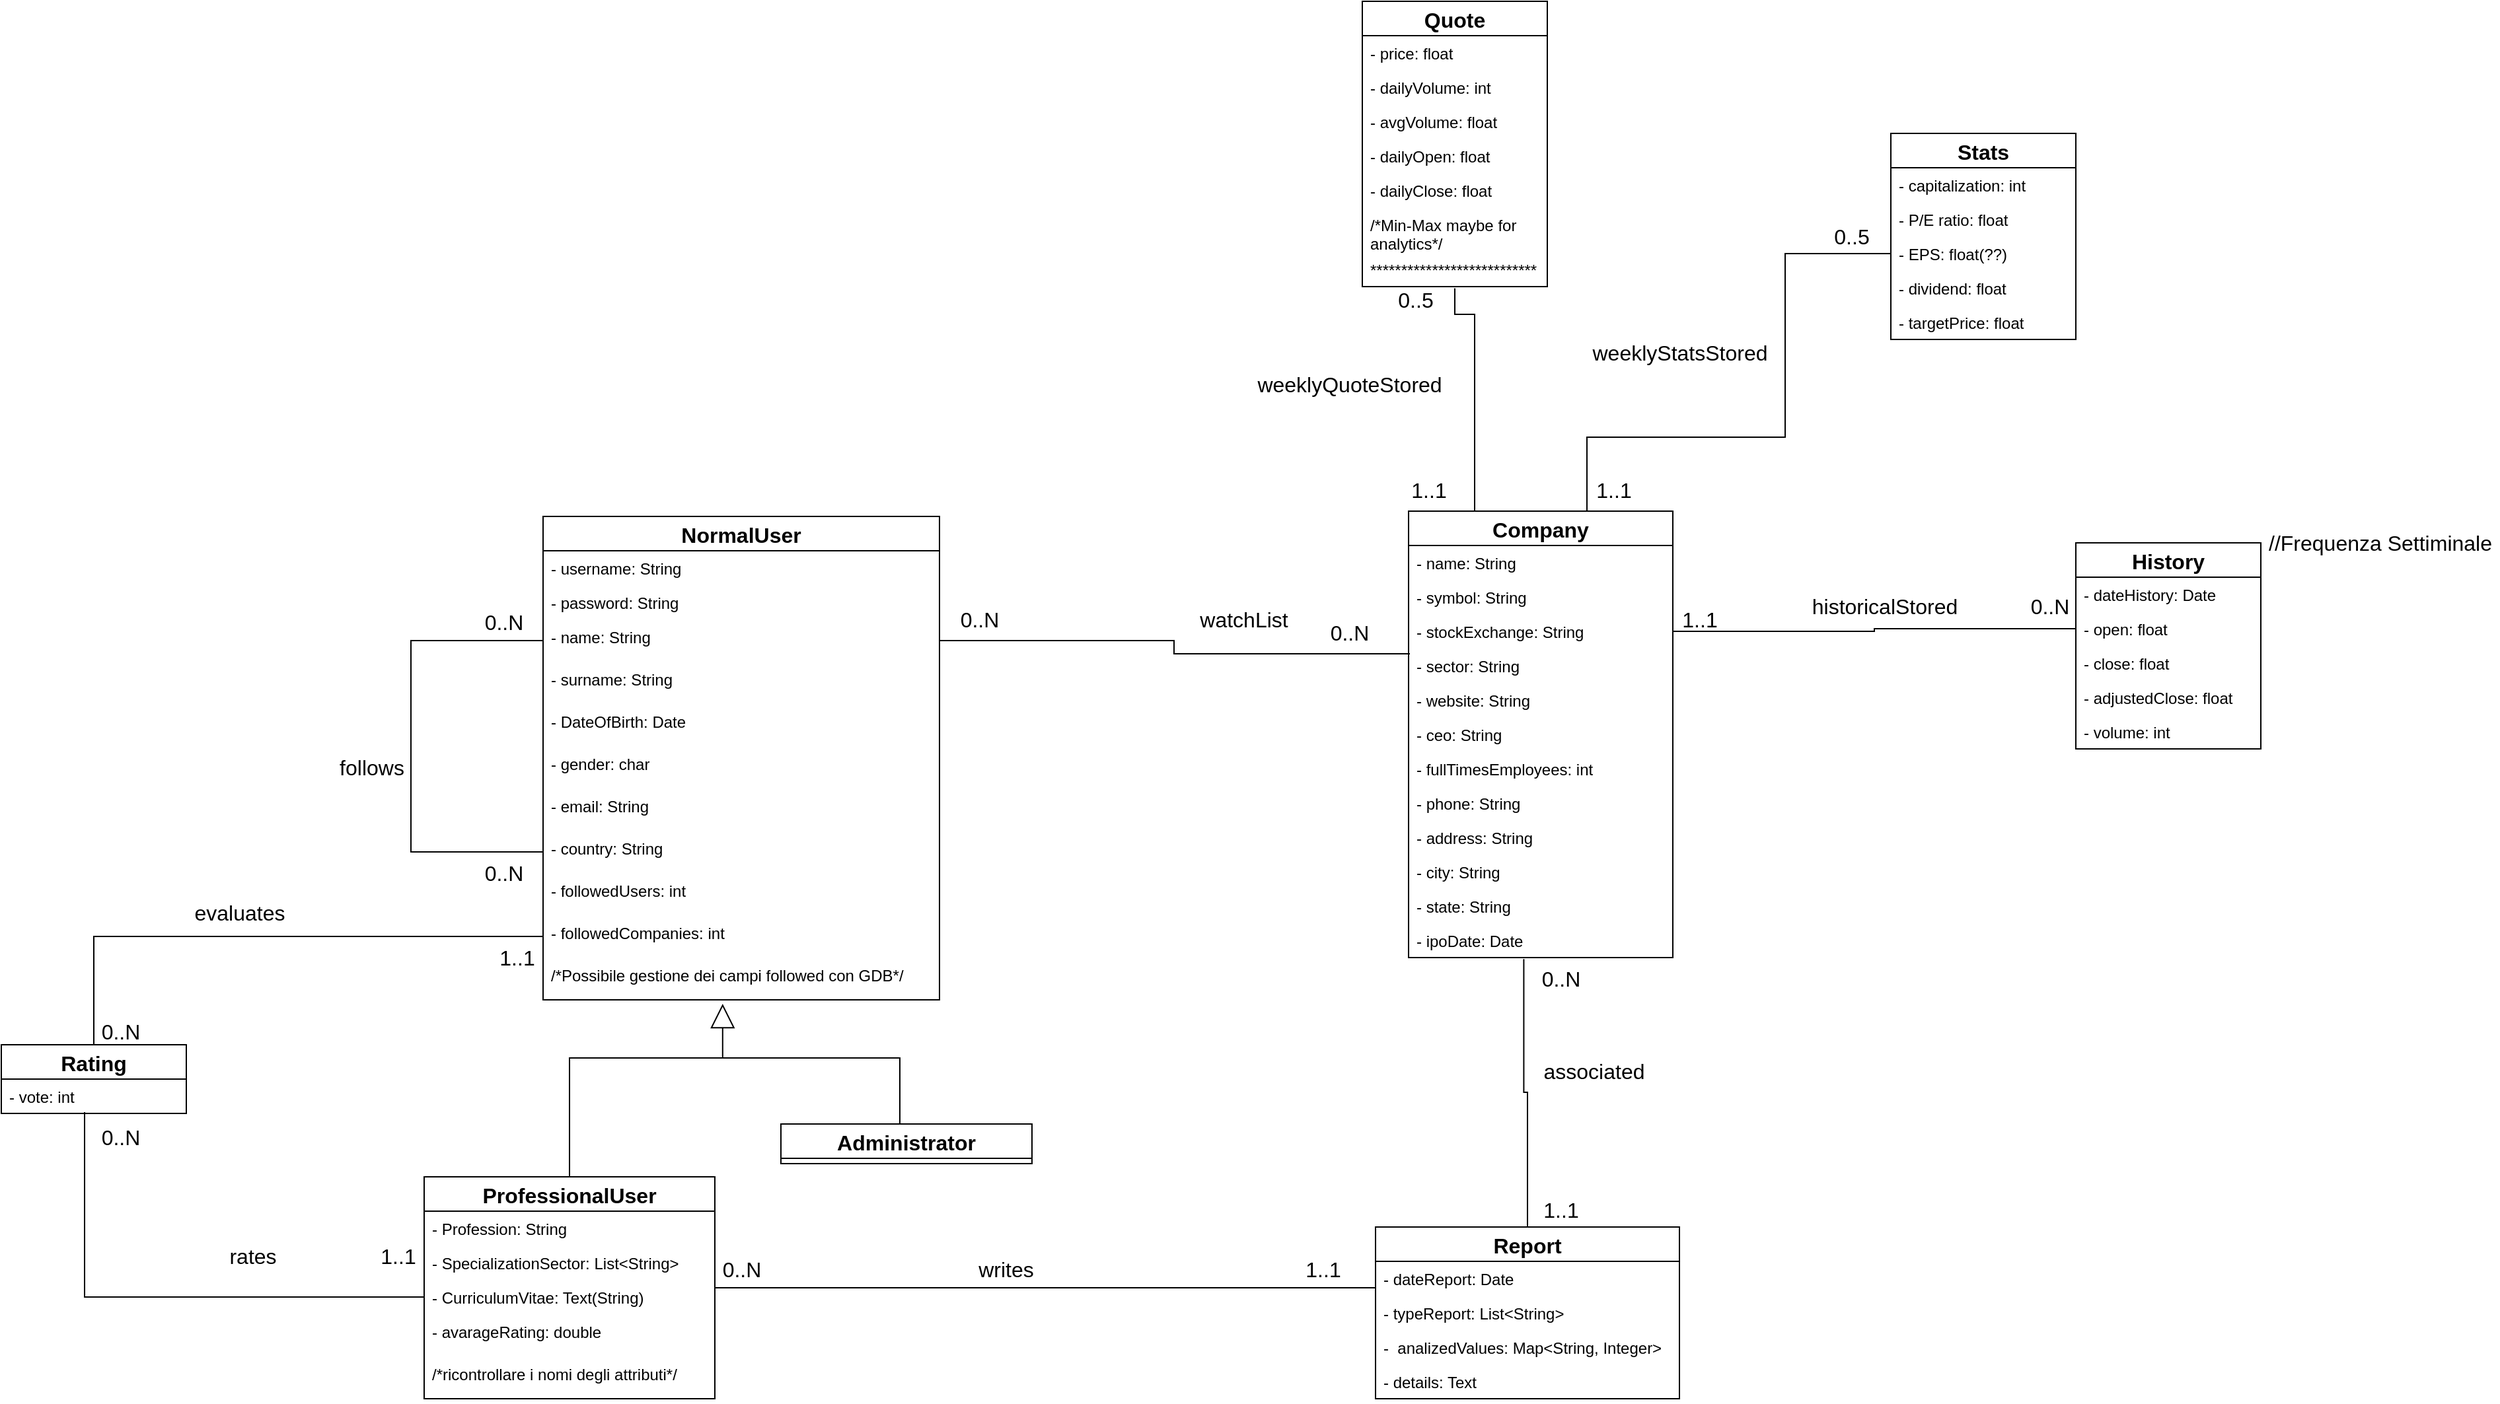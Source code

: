 <mxfile version="14.1.3" type="github">
  <diagram id="AfY26NeNKKnpfJGDGDFY" name="Page-1">
    <mxGraphModel dx="1409" dy="1900" grid="1" gridSize="10" guides="1" tooltips="1" connect="1" arrows="1" fold="1" page="1" pageScale="1" pageWidth="827" pageHeight="1169" math="0" shadow="0">
      <root>
        <mxCell id="0" />
        <mxCell id="1" parent="0" />
        <mxCell id="9K69wm-9-MHkOMZKR88a-1" value="NormalUser" style="swimlane;fontStyle=1;childLayout=stackLayout;horizontal=1;startSize=26;fillColor=none;horizontalStack=0;resizeParent=1;resizeParentMax=0;resizeLast=0;collapsible=1;marginBottom=0;fontSize=16;" parent="1" vertex="1">
          <mxGeometry x="190" y="70" width="300" height="366" as="geometry" />
        </mxCell>
        <mxCell id="9K69wm-9-MHkOMZKR88a-2" value="- username: String" style="text;strokeColor=none;fillColor=none;align=left;verticalAlign=top;spacingLeft=4;spacingRight=4;overflow=hidden;rotatable=0;points=[[0,0.5],[1,0.5]];portConstraint=eastwest;" parent="9K69wm-9-MHkOMZKR88a-1" vertex="1">
          <mxGeometry y="26" width="300" height="26" as="geometry" />
        </mxCell>
        <mxCell id="9K69wm-9-MHkOMZKR88a-3" value="- password: String" style="text;strokeColor=none;fillColor=none;align=left;verticalAlign=top;spacingLeft=4;spacingRight=4;overflow=hidden;rotatable=0;points=[[0,0.5],[1,0.5]];portConstraint=eastwest;" parent="9K69wm-9-MHkOMZKR88a-1" vertex="1">
          <mxGeometry y="52" width="300" height="26" as="geometry" />
        </mxCell>
        <mxCell id="9K69wm-9-MHkOMZKR88a-6" value="- name: String&#xa;" style="text;strokeColor=none;fillColor=none;align=left;verticalAlign=top;spacingLeft=4;spacingRight=4;overflow=hidden;rotatable=0;points=[[0,0.5],[1,0.5]];portConstraint=eastwest;" parent="9K69wm-9-MHkOMZKR88a-1" vertex="1">
          <mxGeometry y="78" width="300" height="32" as="geometry" />
        </mxCell>
        <mxCell id="9K69wm-9-MHkOMZKR88a-5" value="- surname: String&#xa;" style="text;strokeColor=none;fillColor=none;align=left;verticalAlign=top;spacingLeft=4;spacingRight=4;overflow=hidden;rotatable=0;points=[[0,0.5],[1,0.5]];portConstraint=eastwest;" parent="9K69wm-9-MHkOMZKR88a-1" vertex="1">
          <mxGeometry y="110" width="300" height="32" as="geometry" />
        </mxCell>
        <mxCell id="9K69wm-9-MHkOMZKR88a-20" value="- DateOfBirth: Date&#xa;" style="text;strokeColor=none;fillColor=none;align=left;verticalAlign=top;spacingLeft=4;spacingRight=4;overflow=hidden;rotatable=0;points=[[0,0.5],[1,0.5]];portConstraint=eastwest;" parent="9K69wm-9-MHkOMZKR88a-1" vertex="1">
          <mxGeometry y="142" width="300" height="32" as="geometry" />
        </mxCell>
        <mxCell id="9K69wm-9-MHkOMZKR88a-7" value="- gender: char&#xa;" style="text;strokeColor=none;fillColor=none;align=left;verticalAlign=top;spacingLeft=4;spacingRight=4;overflow=hidden;rotatable=0;points=[[0,0.5],[1,0.5]];portConstraint=eastwest;" parent="9K69wm-9-MHkOMZKR88a-1" vertex="1">
          <mxGeometry y="174" width="300" height="32" as="geometry" />
        </mxCell>
        <mxCell id="9K69wm-9-MHkOMZKR88a-8" value="- email: String&#xa;" style="text;strokeColor=none;fillColor=none;align=left;verticalAlign=top;spacingLeft=4;spacingRight=4;overflow=hidden;rotatable=0;points=[[0,0.5],[1,0.5]];portConstraint=eastwest;" parent="9K69wm-9-MHkOMZKR88a-1" vertex="1">
          <mxGeometry y="206" width="300" height="32" as="geometry" />
        </mxCell>
        <mxCell id="9K69wm-9-MHkOMZKR88a-9" value="- country: String&#xa;" style="text;strokeColor=none;fillColor=none;align=left;verticalAlign=top;spacingLeft=4;spacingRight=4;overflow=hidden;rotatable=0;points=[[0,0.5],[1,0.5]];portConstraint=eastwest;" parent="9K69wm-9-MHkOMZKR88a-1" vertex="1">
          <mxGeometry y="238" width="300" height="32" as="geometry" />
        </mxCell>
        <mxCell id="9K69wm-9-MHkOMZKR88a-10" value="- followedUsers: int&#xa;" style="text;strokeColor=none;fillColor=none;align=left;verticalAlign=top;spacingLeft=4;spacingRight=4;overflow=hidden;rotatable=0;points=[[0,0.5],[1,0.5]];portConstraint=eastwest;" parent="9K69wm-9-MHkOMZKR88a-1" vertex="1">
          <mxGeometry y="270" width="300" height="32" as="geometry" />
        </mxCell>
        <mxCell id="9K69wm-9-MHkOMZKR88a-11" value="- followedCompanies: int&#xa;" style="text;strokeColor=none;fillColor=none;align=left;verticalAlign=top;spacingLeft=4;spacingRight=4;overflow=hidden;rotatable=0;points=[[0,0.5],[1,0.5]];portConstraint=eastwest;" parent="9K69wm-9-MHkOMZKR88a-1" vertex="1">
          <mxGeometry y="302" width="300" height="32" as="geometry" />
        </mxCell>
        <mxCell id="9K69wm-9-MHkOMZKR88a-13" value="/*Possibile gestione dei campi followed con GDB*/" style="text;strokeColor=none;fillColor=none;align=left;verticalAlign=top;spacingLeft=4;spacingRight=4;overflow=hidden;rotatable=0;points=[[0,0.5],[1,0.5]];portConstraint=eastwest;" parent="9K69wm-9-MHkOMZKR88a-1" vertex="1">
          <mxGeometry y="334" width="300" height="32" as="geometry" />
        </mxCell>
        <mxCell id="9K69wm-9-MHkOMZKR88a-28" value="" style="endArrow=none;html=1;strokeColor=#000000;fontSize=16;rounded=0;edgeStyle=orthogonalEdgeStyle;exitX=0;exitY=0.5;exitDx=0;exitDy=0;entryX=0;entryY=0.5;entryDx=0;entryDy=0;" parent="9K69wm-9-MHkOMZKR88a-1" source="9K69wm-9-MHkOMZKR88a-9" target="9K69wm-9-MHkOMZKR88a-6" edge="1">
          <mxGeometry width="50" height="50" relative="1" as="geometry">
            <mxPoint x="-110" y="220" as="sourcePoint" />
            <mxPoint x="-60" y="170" as="targetPoint" />
            <Array as="points">
              <mxPoint x="-100" y="254" />
              <mxPoint x="-100" y="94" />
            </Array>
          </mxGeometry>
        </mxCell>
        <mxCell id="9K69wm-9-MHkOMZKR88a-16" value="ProfessionalUser" style="swimlane;fontStyle=1;childLayout=stackLayout;horizontal=1;startSize=26;fillColor=none;horizontalStack=0;resizeParent=1;resizeParentMax=0;resizeLast=0;collapsible=1;marginBottom=0;fontSize=16;" parent="1" vertex="1">
          <mxGeometry x="100" y="570" width="220" height="168" as="geometry" />
        </mxCell>
        <mxCell id="9K69wm-9-MHkOMZKR88a-17" value="- Profession: String" style="text;strokeColor=none;fillColor=none;align=left;verticalAlign=top;spacingLeft=4;spacingRight=4;overflow=hidden;rotatable=0;points=[[0,0.5],[1,0.5]];portConstraint=eastwest;" parent="9K69wm-9-MHkOMZKR88a-16" vertex="1">
          <mxGeometry y="26" width="220" height="26" as="geometry" />
        </mxCell>
        <mxCell id="9K69wm-9-MHkOMZKR88a-18" value="- SpecializationSector: List&lt;String&gt;" style="text;strokeColor=none;fillColor=none;align=left;verticalAlign=top;spacingLeft=4;spacingRight=4;overflow=hidden;rotatable=0;points=[[0,0.5],[1,0.5]];portConstraint=eastwest;" parent="9K69wm-9-MHkOMZKR88a-16" vertex="1">
          <mxGeometry y="52" width="220" height="26" as="geometry" />
        </mxCell>
        <mxCell id="9K69wm-9-MHkOMZKR88a-19" value="- CurriculumVitae: Text(String)" style="text;strokeColor=none;fillColor=none;align=left;verticalAlign=top;spacingLeft=4;spacingRight=4;overflow=hidden;rotatable=0;points=[[0,0.5],[1,0.5]];portConstraint=eastwest;" parent="9K69wm-9-MHkOMZKR88a-16" vertex="1">
          <mxGeometry y="78" width="220" height="26" as="geometry" />
        </mxCell>
        <mxCell id="9K69wm-9-MHkOMZKR88a-22" value="- avarageRating: double&#xa;" style="text;strokeColor=none;fillColor=none;align=left;verticalAlign=top;spacingLeft=4;spacingRight=4;overflow=hidden;rotatable=0;points=[[0,0.5],[1,0.5]];portConstraint=eastwest;" parent="9K69wm-9-MHkOMZKR88a-16" vertex="1">
          <mxGeometry y="104" width="220" height="32" as="geometry" />
        </mxCell>
        <mxCell id="9K69wm-9-MHkOMZKR88a-21" value="/*ricontrollare i nomi degli attributi*/" style="text;strokeColor=none;fillColor=none;align=left;verticalAlign=top;spacingLeft=4;spacingRight=4;overflow=hidden;rotatable=0;points=[[0,0.5],[1,0.5]];portConstraint=eastwest;" parent="9K69wm-9-MHkOMZKR88a-16" vertex="1">
          <mxGeometry y="136" width="220" height="32" as="geometry" />
        </mxCell>
        <mxCell id="9K69wm-9-MHkOMZKR88a-15" value="" style="endArrow=block;endSize=16;endFill=0;html=1;fontSize=16;edgeStyle=orthogonalEdgeStyle;rounded=0;exitX=0.5;exitY=0;exitDx=0;exitDy=0;entryX=0.453;entryY=1.094;entryDx=0;entryDy=0;entryPerimeter=0;" parent="1" source="9K69wm-9-MHkOMZKR88a-16" target="9K69wm-9-MHkOMZKR88a-13" edge="1">
          <mxGeometry width="160" relative="1" as="geometry">
            <mxPoint x="210" y="496" as="sourcePoint" />
            <mxPoint x="372" y="560" as="targetPoint" />
            <Array as="points">
              <mxPoint x="210" y="480" />
              <mxPoint x="326" y="480" />
            </Array>
          </mxGeometry>
        </mxCell>
        <mxCell id="9K69wm-9-MHkOMZKR88a-23" value="Administrator" style="swimlane;fontStyle=1;childLayout=stackLayout;horizontal=1;startSize=26;fillColor=none;horizontalStack=0;resizeParent=1;resizeParentMax=0;resizeLast=0;collapsible=1;marginBottom=0;fontSize=16;" parent="1" vertex="1">
          <mxGeometry x="370" y="530" width="190" height="30" as="geometry" />
        </mxCell>
        <mxCell id="9K69wm-9-MHkOMZKR88a-27" value="" style="endArrow=none;html=1;strokeColor=#000000;fontSize=16;edgeStyle=orthogonalEdgeStyle;rounded=0;exitX=0.5;exitY=0;exitDx=0;exitDy=0;" parent="1" source="9K69wm-9-MHkOMZKR88a-23" edge="1">
          <mxGeometry width="50" height="50" relative="1" as="geometry">
            <mxPoint x="500" y="510" as="sourcePoint" />
            <mxPoint x="320" y="480" as="targetPoint" />
            <Array as="points">
              <mxPoint x="460" y="530" />
              <mxPoint x="460" y="480" />
            </Array>
          </mxGeometry>
        </mxCell>
        <mxCell id="9K69wm-9-MHkOMZKR88a-29" value="follows" style="text;html=1;align=center;verticalAlign=middle;resizable=0;points=[];autosize=1;fontSize=16;" parent="1" vertex="1">
          <mxGeometry x="30" y="250" width="60" height="20" as="geometry" />
        </mxCell>
        <mxCell id="9K69wm-9-MHkOMZKR88a-30" value="0..N" style="text;html=1;align=center;verticalAlign=middle;resizable=0;points=[];autosize=1;fontSize=16;" parent="1" vertex="1">
          <mxGeometry x="140" y="330" width="40" height="20" as="geometry" />
        </mxCell>
        <mxCell id="9K69wm-9-MHkOMZKR88a-31" value="0..N" style="text;html=1;align=center;verticalAlign=middle;resizable=0;points=[];autosize=1;fontSize=16;" parent="1" vertex="1">
          <mxGeometry x="140" y="140" width="40" height="20" as="geometry" />
        </mxCell>
        <mxCell id="9K69wm-9-MHkOMZKR88a-71" style="edgeStyle=orthogonalEdgeStyle;rounded=0;orthogonalLoop=1;jettySize=auto;html=1;exitX=0.75;exitY=0;exitDx=0;exitDy=0;strokeColor=#000000;fontSize=16;endArrow=none;endFill=0;" parent="1" source="9K69wm-9-MHkOMZKR88a-32" target="9K69wm-9-MHkOMZKR88a-58" edge="1">
          <mxGeometry relative="1" as="geometry">
            <Array as="points">
              <mxPoint x="980" y="10" />
              <mxPoint x="1130" y="10" />
              <mxPoint x="1130" y="-129" />
            </Array>
          </mxGeometry>
        </mxCell>
        <mxCell id="9K69wm-9-MHkOMZKR88a-32" value="Company" style="swimlane;fontStyle=1;childLayout=stackLayout;horizontal=1;startSize=26;fillColor=none;horizontalStack=0;resizeParent=1;resizeParentMax=0;resizeLast=0;collapsible=1;marginBottom=0;fontSize=16;" parent="1" vertex="1">
          <mxGeometry x="845" y="66" width="200" height="338" as="geometry" />
        </mxCell>
        <mxCell id="9K69wm-9-MHkOMZKR88a-33" value="- name: String" style="text;strokeColor=none;fillColor=none;align=left;verticalAlign=top;spacingLeft=4;spacingRight=4;overflow=hidden;rotatable=0;points=[[0,0.5],[1,0.5]];portConstraint=eastwest;" parent="9K69wm-9-MHkOMZKR88a-32" vertex="1">
          <mxGeometry y="26" width="200" height="26" as="geometry" />
        </mxCell>
        <mxCell id="9K69wm-9-MHkOMZKR88a-34" value="- symbol: String" style="text;strokeColor=none;fillColor=none;align=left;verticalAlign=top;spacingLeft=4;spacingRight=4;overflow=hidden;rotatable=0;points=[[0,0.5],[1,0.5]];portConstraint=eastwest;" parent="9K69wm-9-MHkOMZKR88a-32" vertex="1">
          <mxGeometry y="52" width="200" height="26" as="geometry" />
        </mxCell>
        <mxCell id="9K69wm-9-MHkOMZKR88a-35" value="- stockExchange: String" style="text;strokeColor=none;fillColor=none;align=left;verticalAlign=top;spacingLeft=4;spacingRight=4;overflow=hidden;rotatable=0;points=[[0,0.5],[1,0.5]];portConstraint=eastwest;" parent="9K69wm-9-MHkOMZKR88a-32" vertex="1">
          <mxGeometry y="78" width="200" height="26" as="geometry" />
        </mxCell>
        <mxCell id="9K69wm-9-MHkOMZKR88a-36" value="- sector: String" style="text;strokeColor=none;fillColor=none;align=left;verticalAlign=top;spacingLeft=4;spacingRight=4;overflow=hidden;rotatable=0;points=[[0,0.5],[1,0.5]];portConstraint=eastwest;" parent="9K69wm-9-MHkOMZKR88a-32" vertex="1">
          <mxGeometry y="104" width="200" height="26" as="geometry" />
        </mxCell>
        <mxCell id="9K69wm-9-MHkOMZKR88a-37" value="- website: String" style="text;strokeColor=none;fillColor=none;align=left;verticalAlign=top;spacingLeft=4;spacingRight=4;overflow=hidden;rotatable=0;points=[[0,0.5],[1,0.5]];portConstraint=eastwest;" parent="9K69wm-9-MHkOMZKR88a-32" vertex="1">
          <mxGeometry y="130" width="200" height="26" as="geometry" />
        </mxCell>
        <mxCell id="9K69wm-9-MHkOMZKR88a-38" value="- ceo: String" style="text;strokeColor=none;fillColor=none;align=left;verticalAlign=top;spacingLeft=4;spacingRight=4;overflow=hidden;rotatable=0;points=[[0,0.5],[1,0.5]];portConstraint=eastwest;" parent="9K69wm-9-MHkOMZKR88a-32" vertex="1">
          <mxGeometry y="156" width="200" height="26" as="geometry" />
        </mxCell>
        <mxCell id="9K69wm-9-MHkOMZKR88a-39" value="- fullTimesEmployees: int" style="text;strokeColor=none;fillColor=none;align=left;verticalAlign=top;spacingLeft=4;spacingRight=4;overflow=hidden;rotatable=0;points=[[0,0.5],[1,0.5]];portConstraint=eastwest;" parent="9K69wm-9-MHkOMZKR88a-32" vertex="1">
          <mxGeometry y="182" width="200" height="26" as="geometry" />
        </mxCell>
        <mxCell id="9K69wm-9-MHkOMZKR88a-40" value="- phone: String" style="text;strokeColor=none;fillColor=none;align=left;verticalAlign=top;spacingLeft=4;spacingRight=4;overflow=hidden;rotatable=0;points=[[0,0.5],[1,0.5]];portConstraint=eastwest;" parent="9K69wm-9-MHkOMZKR88a-32" vertex="1">
          <mxGeometry y="208" width="200" height="26" as="geometry" />
        </mxCell>
        <mxCell id="9K69wm-9-MHkOMZKR88a-41" value="- address: String" style="text;strokeColor=none;fillColor=none;align=left;verticalAlign=top;spacingLeft=4;spacingRight=4;overflow=hidden;rotatable=0;points=[[0,0.5],[1,0.5]];portConstraint=eastwest;" parent="9K69wm-9-MHkOMZKR88a-32" vertex="1">
          <mxGeometry y="234" width="200" height="26" as="geometry" />
        </mxCell>
        <mxCell id="9K69wm-9-MHkOMZKR88a-42" value="- city: String" style="text;strokeColor=none;fillColor=none;align=left;verticalAlign=top;spacingLeft=4;spacingRight=4;overflow=hidden;rotatable=0;points=[[0,0.5],[1,0.5]];portConstraint=eastwest;" parent="9K69wm-9-MHkOMZKR88a-32" vertex="1">
          <mxGeometry y="260" width="200" height="26" as="geometry" />
        </mxCell>
        <mxCell id="9K69wm-9-MHkOMZKR88a-43" value="- state: String" style="text;strokeColor=none;fillColor=none;align=left;verticalAlign=top;spacingLeft=4;spacingRight=4;overflow=hidden;rotatable=0;points=[[0,0.5],[1,0.5]];portConstraint=eastwest;" parent="9K69wm-9-MHkOMZKR88a-32" vertex="1">
          <mxGeometry y="286" width="200" height="26" as="geometry" />
        </mxCell>
        <mxCell id="9K69wm-9-MHkOMZKR88a-44" value="- ipoDate: Date" style="text;strokeColor=none;fillColor=none;align=left;verticalAlign=top;spacingLeft=4;spacingRight=4;overflow=hidden;rotatable=0;points=[[0,0.5],[1,0.5]];portConstraint=eastwest;" parent="9K69wm-9-MHkOMZKR88a-32" vertex="1">
          <mxGeometry y="312" width="200" height="26" as="geometry" />
        </mxCell>
        <mxCell id="9K69wm-9-MHkOMZKR88a-45" value="History" style="swimlane;fontStyle=1;childLayout=stackLayout;horizontal=1;startSize=26;fillColor=none;horizontalStack=0;resizeParent=1;resizeParentMax=0;resizeLast=0;collapsible=1;marginBottom=0;fontSize=16;" parent="1" vertex="1">
          <mxGeometry x="1350" y="90" width="140" height="156" as="geometry" />
        </mxCell>
        <mxCell id="9K69wm-9-MHkOMZKR88a-46" value="- dateHistory: Date" style="text;strokeColor=none;fillColor=none;align=left;verticalAlign=top;spacingLeft=4;spacingRight=4;overflow=hidden;rotatable=0;points=[[0,0.5],[1,0.5]];portConstraint=eastwest;" parent="9K69wm-9-MHkOMZKR88a-45" vertex="1">
          <mxGeometry y="26" width="140" height="26" as="geometry" />
        </mxCell>
        <mxCell id="9K69wm-9-MHkOMZKR88a-47" value="- open: float" style="text;strokeColor=none;fillColor=none;align=left;verticalAlign=top;spacingLeft=4;spacingRight=4;overflow=hidden;rotatable=0;points=[[0,0.5],[1,0.5]];portConstraint=eastwest;" parent="9K69wm-9-MHkOMZKR88a-45" vertex="1">
          <mxGeometry y="52" width="140" height="26" as="geometry" />
        </mxCell>
        <mxCell id="9K69wm-9-MHkOMZKR88a-48" value="- close: float" style="text;strokeColor=none;fillColor=none;align=left;verticalAlign=top;spacingLeft=4;spacingRight=4;overflow=hidden;rotatable=0;points=[[0,0.5],[1,0.5]];portConstraint=eastwest;" parent="9K69wm-9-MHkOMZKR88a-45" vertex="1">
          <mxGeometry y="78" width="140" height="26" as="geometry" />
        </mxCell>
        <mxCell id="9K69wm-9-MHkOMZKR88a-49" value="- adjustedClose: float" style="text;strokeColor=none;fillColor=none;align=left;verticalAlign=top;spacingLeft=4;spacingRight=4;overflow=hidden;rotatable=0;points=[[0,0.5],[1,0.5]];portConstraint=eastwest;" parent="9K69wm-9-MHkOMZKR88a-45" vertex="1">
          <mxGeometry y="104" width="140" height="26" as="geometry" />
        </mxCell>
        <mxCell id="9K69wm-9-MHkOMZKR88a-50" value="- volume: int" style="text;strokeColor=none;fillColor=none;align=left;verticalAlign=top;spacingLeft=4;spacingRight=4;overflow=hidden;rotatable=0;points=[[0,0.5],[1,0.5]];portConstraint=eastwest;" parent="9K69wm-9-MHkOMZKR88a-45" vertex="1">
          <mxGeometry y="130" width="140" height="26" as="geometry" />
        </mxCell>
        <mxCell id="9K69wm-9-MHkOMZKR88a-52" value="1..1" style="text;html=1;align=center;verticalAlign=middle;resizable=0;points=[];autosize=1;fontSize=16;" parent="1" vertex="1">
          <mxGeometry x="1045" y="138" width="40" height="20" as="geometry" />
        </mxCell>
        <mxCell id="9K69wm-9-MHkOMZKR88a-53" value="0..N" style="text;html=1;align=center;verticalAlign=middle;resizable=0;points=[];autosize=1;fontSize=16;" parent="1" vertex="1">
          <mxGeometry x="1310" y="128" width="40" height="20" as="geometry" />
        </mxCell>
        <mxCell id="9K69wm-9-MHkOMZKR88a-54" value="historicalStored" style="text;html=1;align=center;verticalAlign=middle;resizable=0;points=[];autosize=1;fontSize=16;" parent="1" vertex="1">
          <mxGeometry x="1140" y="128" width="130" height="20" as="geometry" />
        </mxCell>
        <mxCell id="9K69wm-9-MHkOMZKR88a-55" value="Stats" style="swimlane;fontStyle=1;childLayout=stackLayout;horizontal=1;startSize=26;fillColor=none;horizontalStack=0;resizeParent=1;resizeParentMax=0;resizeLast=0;collapsible=1;marginBottom=0;fontSize=16;" parent="1" vertex="1">
          <mxGeometry x="1210" y="-220" width="140" height="156" as="geometry" />
        </mxCell>
        <mxCell id="9K69wm-9-MHkOMZKR88a-56" value="- capitalization: int" style="text;strokeColor=none;fillColor=none;align=left;verticalAlign=top;spacingLeft=4;spacingRight=4;overflow=hidden;rotatable=0;points=[[0,0.5],[1,0.5]];portConstraint=eastwest;" parent="9K69wm-9-MHkOMZKR88a-55" vertex="1">
          <mxGeometry y="26" width="140" height="26" as="geometry" />
        </mxCell>
        <mxCell id="9K69wm-9-MHkOMZKR88a-57" value="- P/E ratio: float" style="text;strokeColor=none;fillColor=none;align=left;verticalAlign=top;spacingLeft=4;spacingRight=4;overflow=hidden;rotatable=0;points=[[0,0.5],[1,0.5]];portConstraint=eastwest;" parent="9K69wm-9-MHkOMZKR88a-55" vertex="1">
          <mxGeometry y="52" width="140" height="26" as="geometry" />
        </mxCell>
        <mxCell id="9K69wm-9-MHkOMZKR88a-58" value="- EPS: float(??)" style="text;strokeColor=none;fillColor=none;align=left;verticalAlign=top;spacingLeft=4;spacingRight=4;overflow=hidden;rotatable=0;points=[[0,0.5],[1,0.5]];portConstraint=eastwest;" parent="9K69wm-9-MHkOMZKR88a-55" vertex="1">
          <mxGeometry y="78" width="140" height="26" as="geometry" />
        </mxCell>
        <mxCell id="9K69wm-9-MHkOMZKR88a-59" value="- dividend: float" style="text;strokeColor=none;fillColor=none;align=left;verticalAlign=top;spacingLeft=4;spacingRight=4;overflow=hidden;rotatable=0;points=[[0,0.5],[1,0.5]];portConstraint=eastwest;" parent="9K69wm-9-MHkOMZKR88a-55" vertex="1">
          <mxGeometry y="104" width="140" height="26" as="geometry" />
        </mxCell>
        <mxCell id="9K69wm-9-MHkOMZKR88a-60" value="- targetPrice: float" style="text;strokeColor=none;fillColor=none;align=left;verticalAlign=top;spacingLeft=4;spacingRight=4;overflow=hidden;rotatable=0;points=[[0,0.5],[1,0.5]];portConstraint=eastwest;" parent="9K69wm-9-MHkOMZKR88a-55" vertex="1">
          <mxGeometry y="130" width="140" height="26" as="geometry" />
        </mxCell>
        <mxCell id="9K69wm-9-MHkOMZKR88a-61" value="Quote" style="swimlane;fontStyle=1;childLayout=stackLayout;horizontal=1;startSize=26;fillColor=none;horizontalStack=0;resizeParent=1;resizeParentMax=0;resizeLast=0;collapsible=1;marginBottom=0;fontSize=16;" parent="1" vertex="1">
          <mxGeometry x="810" y="-320" width="140" height="216" as="geometry" />
        </mxCell>
        <mxCell id="9K69wm-9-MHkOMZKR88a-62" value="- price: float " style="text;strokeColor=none;fillColor=none;align=left;verticalAlign=top;spacingLeft=4;spacingRight=4;overflow=hidden;rotatable=0;points=[[0,0.5],[1,0.5]];portConstraint=eastwest;" parent="9K69wm-9-MHkOMZKR88a-61" vertex="1">
          <mxGeometry y="26" width="140" height="26" as="geometry" />
        </mxCell>
        <mxCell id="9K69wm-9-MHkOMZKR88a-63" value="- dailyVolume: int" style="text;strokeColor=none;fillColor=none;align=left;verticalAlign=top;spacingLeft=4;spacingRight=4;overflow=hidden;rotatable=0;points=[[0,0.5],[1,0.5]];portConstraint=eastwest;" parent="9K69wm-9-MHkOMZKR88a-61" vertex="1">
          <mxGeometry y="52" width="140" height="26" as="geometry" />
        </mxCell>
        <mxCell id="9K69wm-9-MHkOMZKR88a-64" value="- avgVolume: float" style="text;strokeColor=none;fillColor=none;align=left;verticalAlign=top;spacingLeft=4;spacingRight=4;overflow=hidden;rotatable=0;points=[[0,0.5],[1,0.5]];portConstraint=eastwest;" parent="9K69wm-9-MHkOMZKR88a-61" vertex="1">
          <mxGeometry y="78" width="140" height="26" as="geometry" />
        </mxCell>
        <mxCell id="9K69wm-9-MHkOMZKR88a-65" value="- dailyOpen: float" style="text;strokeColor=none;fillColor=none;align=left;verticalAlign=top;spacingLeft=4;spacingRight=4;overflow=hidden;rotatable=0;points=[[0,0.5],[1,0.5]];portConstraint=eastwest;" parent="9K69wm-9-MHkOMZKR88a-61" vertex="1">
          <mxGeometry y="104" width="140" height="26" as="geometry" />
        </mxCell>
        <mxCell id="9K69wm-9-MHkOMZKR88a-66" value="- dailyClose: float" style="text;strokeColor=none;fillColor=none;align=left;verticalAlign=top;spacingLeft=4;spacingRight=4;overflow=hidden;rotatable=0;points=[[0,0.5],[1,0.5]];portConstraint=eastwest;" parent="9K69wm-9-MHkOMZKR88a-61" vertex="1">
          <mxGeometry y="130" width="140" height="26" as="geometry" />
        </mxCell>
        <mxCell id="9K69wm-9-MHkOMZKR88a-67" value="/*Min-Max maybe for&#xa;analytics*/" style="text;strokeColor=none;fillColor=none;align=left;verticalAlign=top;spacingLeft=4;spacingRight=4;overflow=hidden;rotatable=0;points=[[0,0.5],[1,0.5]];portConstraint=eastwest;" parent="9K69wm-9-MHkOMZKR88a-61" vertex="1">
          <mxGeometry y="156" width="140" height="34" as="geometry" />
        </mxCell>
        <mxCell id="9K69wm-9-MHkOMZKR88a-68" value="***************************" style="text;strokeColor=none;fillColor=none;align=left;verticalAlign=top;spacingLeft=4;spacingRight=4;overflow=hidden;rotatable=0;points=[[0,0.5],[1,0.5]];portConstraint=eastwest;" parent="9K69wm-9-MHkOMZKR88a-61" vertex="1">
          <mxGeometry y="190" width="140" height="26" as="geometry" />
        </mxCell>
        <mxCell id="9K69wm-9-MHkOMZKR88a-69" value="//Frequenza Settiminale" style="text;html=1;align=center;verticalAlign=middle;resizable=0;points=[];autosize=1;fontSize=16;" parent="1" vertex="1">
          <mxGeometry x="1490" y="80" width="180" height="20" as="geometry" />
        </mxCell>
        <mxCell id="9K69wm-9-MHkOMZKR88a-70" value="" style="endArrow=none;html=1;strokeColor=#000000;fontSize=16;edgeStyle=orthogonalEdgeStyle;rounded=0;entryX=0.493;entryY=1.049;entryDx=0;entryDy=0;entryPerimeter=0;exitX=0.25;exitY=0;exitDx=0;exitDy=0;" parent="1" source="9K69wm-9-MHkOMZKR88a-32" target="9K69wm-9-MHkOMZKR88a-68" edge="1">
          <mxGeometry width="50" height="50" relative="1" as="geometry">
            <mxPoint x="810" y="10" as="sourcePoint" />
            <mxPoint x="860" y="-40" as="targetPoint" />
            <Array as="points">
              <mxPoint x="880" y="-83" />
            </Array>
          </mxGeometry>
        </mxCell>
        <mxCell id="9K69wm-9-MHkOMZKR88a-72" value="1..1" style="text;html=1;align=center;verticalAlign=middle;resizable=0;points=[];autosize=1;fontSize=16;" parent="1" vertex="1">
          <mxGeometry x="840" y="40" width="40" height="20" as="geometry" />
        </mxCell>
        <mxCell id="9K69wm-9-MHkOMZKR88a-73" value="0..5" style="text;html=1;align=center;verticalAlign=middle;resizable=0;points=[];autosize=1;fontSize=16;" parent="1" vertex="1">
          <mxGeometry x="830" y="-104" width="40" height="20" as="geometry" />
        </mxCell>
        <mxCell id="9K69wm-9-MHkOMZKR88a-74" value="weeklyQuoteStored" style="text;html=1;align=center;verticalAlign=middle;resizable=0;points=[];autosize=1;fontSize=16;" parent="1" vertex="1">
          <mxGeometry x="720" y="-40" width="160" height="20" as="geometry" />
        </mxCell>
        <mxCell id="9K69wm-9-MHkOMZKR88a-75" value="1..1" style="text;html=1;align=center;verticalAlign=middle;resizable=0;points=[];autosize=1;fontSize=16;" parent="1" vertex="1">
          <mxGeometry x="980" y="40" width="40" height="20" as="geometry" />
        </mxCell>
        <mxCell id="9K69wm-9-MHkOMZKR88a-76" value="0..5" style="text;html=1;align=center;verticalAlign=middle;resizable=0;points=[];autosize=1;fontSize=16;" parent="1" vertex="1">
          <mxGeometry x="1160" y="-152" width="40" height="20" as="geometry" />
        </mxCell>
        <mxCell id="9K69wm-9-MHkOMZKR88a-77" value="weeklyStatsStored" style="text;html=1;align=center;verticalAlign=middle;resizable=0;points=[];autosize=1;fontSize=16;" parent="1" vertex="1">
          <mxGeometry x="975" y="-64" width="150" height="20" as="geometry" />
        </mxCell>
        <mxCell id="9K69wm-9-MHkOMZKR88a-78" style="edgeStyle=orthogonalEdgeStyle;rounded=0;orthogonalLoop=1;jettySize=auto;html=1;exitX=1;exitY=0.5;exitDx=0;exitDy=0;entryX=0.005;entryY=0.154;entryDx=0;entryDy=0;entryPerimeter=0;endArrow=none;endFill=0;strokeColor=#000000;fontSize=16;" parent="1" source="9K69wm-9-MHkOMZKR88a-6" target="9K69wm-9-MHkOMZKR88a-36" edge="1">
          <mxGeometry relative="1" as="geometry" />
        </mxCell>
        <mxCell id="9K69wm-9-MHkOMZKR88a-79" value="0..N" style="text;html=1;align=center;verticalAlign=middle;resizable=0;points=[];autosize=1;fontSize=16;" parent="1" vertex="1">
          <mxGeometry x="500" y="138" width="40" height="20" as="geometry" />
        </mxCell>
        <mxCell id="9K69wm-9-MHkOMZKR88a-80" value="0..N" style="text;html=1;align=center;verticalAlign=middle;resizable=0;points=[];autosize=1;fontSize=16;" parent="1" vertex="1">
          <mxGeometry x="780" y="148" width="40" height="20" as="geometry" />
        </mxCell>
        <mxCell id="9K69wm-9-MHkOMZKR88a-81" value="watchList" style="text;html=1;align=center;verticalAlign=middle;resizable=0;points=[];autosize=1;fontSize=16;" parent="1" vertex="1">
          <mxGeometry x="680" y="138" width="80" height="20" as="geometry" />
        </mxCell>
        <mxCell id="9K69wm-9-MHkOMZKR88a-82" value="Rating" style="swimlane;fontStyle=1;childLayout=stackLayout;horizontal=1;startSize=26;fillColor=none;horizontalStack=0;resizeParent=1;resizeParentMax=0;resizeLast=0;collapsible=1;marginBottom=0;fontSize=16;" parent="1" vertex="1">
          <mxGeometry x="-220" y="470" width="140" height="52" as="geometry" />
        </mxCell>
        <mxCell id="9K69wm-9-MHkOMZKR88a-83" value="- vote: int" style="text;strokeColor=none;fillColor=none;align=left;verticalAlign=top;spacingLeft=4;spacingRight=4;overflow=hidden;rotatable=0;points=[[0,0.5],[1,0.5]];portConstraint=eastwest;" parent="9K69wm-9-MHkOMZKR88a-82" vertex="1">
          <mxGeometry y="26" width="140" height="26" as="geometry" />
        </mxCell>
        <mxCell id="9K69wm-9-MHkOMZKR88a-86" style="edgeStyle=orthogonalEdgeStyle;rounded=0;orthogonalLoop=1;jettySize=auto;html=1;exitX=0;exitY=0.5;exitDx=0;exitDy=0;entryX=0.5;entryY=0;entryDx=0;entryDy=0;endArrow=none;endFill=0;strokeColor=#000000;fontSize=16;" parent="1" source="9K69wm-9-MHkOMZKR88a-11" target="9K69wm-9-MHkOMZKR88a-82" edge="1">
          <mxGeometry relative="1" as="geometry" />
        </mxCell>
        <mxCell id="9K69wm-9-MHkOMZKR88a-87" style="edgeStyle=orthogonalEdgeStyle;rounded=0;orthogonalLoop=1;jettySize=auto;html=1;exitX=0;exitY=0.5;exitDx=0;exitDy=0;entryX=0.45;entryY=0.962;entryDx=0;entryDy=0;entryPerimeter=0;endArrow=none;endFill=0;strokeColor=#000000;fontSize=16;" parent="1" source="9K69wm-9-MHkOMZKR88a-19" target="9K69wm-9-MHkOMZKR88a-83" edge="1">
          <mxGeometry relative="1" as="geometry" />
        </mxCell>
        <mxCell id="9K69wm-9-MHkOMZKR88a-88" value="evaluates" style="text;html=1;align=center;verticalAlign=middle;resizable=0;points=[];autosize=1;fontSize=16;" parent="1" vertex="1">
          <mxGeometry x="-80" y="360" width="80" height="20" as="geometry" />
        </mxCell>
        <mxCell id="9K69wm-9-MHkOMZKR88a-89" value="rates" style="text;html=1;align=center;verticalAlign=middle;resizable=0;points=[];autosize=1;fontSize=16;" parent="1" vertex="1">
          <mxGeometry x="-55" y="620" width="50" height="20" as="geometry" />
        </mxCell>
        <mxCell id="9K69wm-9-MHkOMZKR88a-90" value="0..N" style="text;html=1;align=center;verticalAlign=middle;resizable=0;points=[];autosize=1;fontSize=16;" parent="1" vertex="1">
          <mxGeometry x="-150" y="450" width="40" height="20" as="geometry" />
        </mxCell>
        <mxCell id="9K69wm-9-MHkOMZKR88a-91" value="1..1" style="text;html=1;align=center;verticalAlign=middle;resizable=0;points=[];autosize=1;fontSize=16;" parent="1" vertex="1">
          <mxGeometry x="150" y="394" width="40" height="20" as="geometry" />
        </mxCell>
        <mxCell id="9K69wm-9-MHkOMZKR88a-92" value="0..N" style="text;html=1;align=center;verticalAlign=middle;resizable=0;points=[];autosize=1;fontSize=16;" parent="1" vertex="1">
          <mxGeometry x="-150" y="530" width="40" height="20" as="geometry" />
        </mxCell>
        <mxCell id="9K69wm-9-MHkOMZKR88a-93" value="1..1" style="text;html=1;align=center;verticalAlign=middle;resizable=0;points=[];autosize=1;fontSize=16;" parent="1" vertex="1">
          <mxGeometry x="60" y="620" width="40" height="20" as="geometry" />
        </mxCell>
        <mxCell id="9K69wm-9-MHkOMZKR88a-99" style="rounded=0;orthogonalLoop=1;jettySize=auto;html=1;exitX=0.5;exitY=0;exitDx=0;exitDy=0;endArrow=none;endFill=0;strokeColor=#000000;fontSize=16;entryX=0.436;entryY=1.045;entryDx=0;entryDy=0;entryPerimeter=0;edgeStyle=orthogonalEdgeStyle;" parent="1" source="9K69wm-9-MHkOMZKR88a-94" target="9K69wm-9-MHkOMZKR88a-44" edge="1">
          <mxGeometry relative="1" as="geometry">
            <mxPoint x="940" y="440" as="targetPoint" />
            <Array as="points">
              <mxPoint x="935" y="506" />
              <mxPoint x="932" y="506" />
            </Array>
          </mxGeometry>
        </mxCell>
        <mxCell id="9K69wm-9-MHkOMZKR88a-94" value="Report" style="swimlane;fontStyle=1;childLayout=stackLayout;horizontal=1;startSize=26;fillColor=none;horizontalStack=0;resizeParent=1;resizeParentMax=0;resizeLast=0;collapsible=1;marginBottom=0;fontSize=16;" parent="1" vertex="1">
          <mxGeometry x="820" y="608" width="230" height="130" as="geometry" />
        </mxCell>
        <mxCell id="9K69wm-9-MHkOMZKR88a-95" value="- dateReport: Date" style="text;strokeColor=none;fillColor=none;align=left;verticalAlign=top;spacingLeft=4;spacingRight=4;overflow=hidden;rotatable=0;points=[[0,0.5],[1,0.5]];portConstraint=eastwest;" parent="9K69wm-9-MHkOMZKR88a-94" vertex="1">
          <mxGeometry y="26" width="230" height="26" as="geometry" />
        </mxCell>
        <mxCell id="9K69wm-9-MHkOMZKR88a-96" value="- typeReport: List&lt;String&gt;" style="text;strokeColor=none;fillColor=none;align=left;verticalAlign=top;spacingLeft=4;spacingRight=4;overflow=hidden;rotatable=0;points=[[0,0.5],[1,0.5]];portConstraint=eastwest;" parent="9K69wm-9-MHkOMZKR88a-94" vertex="1">
          <mxGeometry y="52" width="230" height="26" as="geometry" />
        </mxCell>
        <mxCell id="9K69wm-9-MHkOMZKR88a-97" value="-  analizedValues: Map&lt;String, Integer&gt;" style="text;strokeColor=none;fillColor=none;align=left;verticalAlign=top;spacingLeft=4;spacingRight=4;overflow=hidden;rotatable=0;points=[[0,0.5],[1,0.5]];portConstraint=eastwest;" parent="9K69wm-9-MHkOMZKR88a-94" vertex="1">
          <mxGeometry y="78" width="230" height="26" as="geometry" />
        </mxCell>
        <mxCell id="9K69wm-9-MHkOMZKR88a-100" value="- details: Text" style="text;strokeColor=none;fillColor=none;align=left;verticalAlign=top;spacingLeft=4;spacingRight=4;overflow=hidden;rotatable=0;points=[[0,0.5],[1,0.5]];portConstraint=eastwest;" parent="9K69wm-9-MHkOMZKR88a-94" vertex="1">
          <mxGeometry y="104" width="230" height="26" as="geometry" />
        </mxCell>
        <mxCell id="9K69wm-9-MHkOMZKR88a-98" style="edgeStyle=orthogonalEdgeStyle;rounded=0;orthogonalLoop=1;jettySize=auto;html=1;exitX=1;exitY=0.5;exitDx=0;exitDy=0;entryX=0;entryY=0.5;entryDx=0;entryDy=0;endArrow=none;endFill=0;strokeColor=#000000;fontSize=16;" parent="1" source="9K69wm-9-MHkOMZKR88a-19" target="9K69wm-9-MHkOMZKR88a-96" edge="1">
          <mxGeometry relative="1" as="geometry">
            <Array as="points">
              <mxPoint x="320" y="654" />
            </Array>
          </mxGeometry>
        </mxCell>
        <mxCell id="9K69wm-9-MHkOMZKR88a-102" value="associated" style="text;html=1;align=center;verticalAlign=middle;resizable=0;points=[];autosize=1;fontSize=16;" parent="1" vertex="1">
          <mxGeometry x="940" y="480" width="90" height="20" as="geometry" />
        </mxCell>
        <mxCell id="9K69wm-9-MHkOMZKR88a-103" value="writes" style="text;html=1;align=center;verticalAlign=middle;resizable=0;points=[];autosize=1;fontSize=16;" parent="1" vertex="1">
          <mxGeometry x="510" y="630" width="60" height="20" as="geometry" />
        </mxCell>
        <mxCell id="9K69wm-9-MHkOMZKR88a-104" value="0..N" style="text;html=1;align=center;verticalAlign=middle;resizable=0;points=[];autosize=1;fontSize=16;" parent="1" vertex="1">
          <mxGeometry x="320" y="630" width="40" height="20" as="geometry" />
        </mxCell>
        <mxCell id="9K69wm-9-MHkOMZKR88a-105" value="1..1" style="text;html=1;align=center;verticalAlign=middle;resizable=0;points=[];autosize=1;fontSize=16;" parent="1" vertex="1">
          <mxGeometry x="760" y="630" width="40" height="20" as="geometry" />
        </mxCell>
        <mxCell id="9K69wm-9-MHkOMZKR88a-106" value="0..N" style="text;html=1;align=center;verticalAlign=middle;resizable=0;points=[];autosize=1;fontSize=16;" parent="1" vertex="1">
          <mxGeometry x="940" y="410" width="40" height="20" as="geometry" />
        </mxCell>
        <mxCell id="9K69wm-9-MHkOMZKR88a-107" value="1..1" style="text;html=1;align=center;verticalAlign=middle;resizable=0;points=[];autosize=1;fontSize=16;" parent="1" vertex="1">
          <mxGeometry x="940" y="585" width="40" height="20" as="geometry" />
        </mxCell>
        <mxCell id="9K69wm-9-MHkOMZKR88a-108" style="edgeStyle=orthogonalEdgeStyle;rounded=0;orthogonalLoop=1;jettySize=auto;html=1;exitX=0;exitY=0.5;exitDx=0;exitDy=0;entryX=1;entryY=0.5;entryDx=0;entryDy=0;endArrow=none;endFill=0;strokeColor=#000000;fontSize=16;" parent="1" source="9K69wm-9-MHkOMZKR88a-47" target="9K69wm-9-MHkOMZKR88a-35" edge="1">
          <mxGeometry relative="1" as="geometry" />
        </mxCell>
      </root>
    </mxGraphModel>
  </diagram>
</mxfile>
